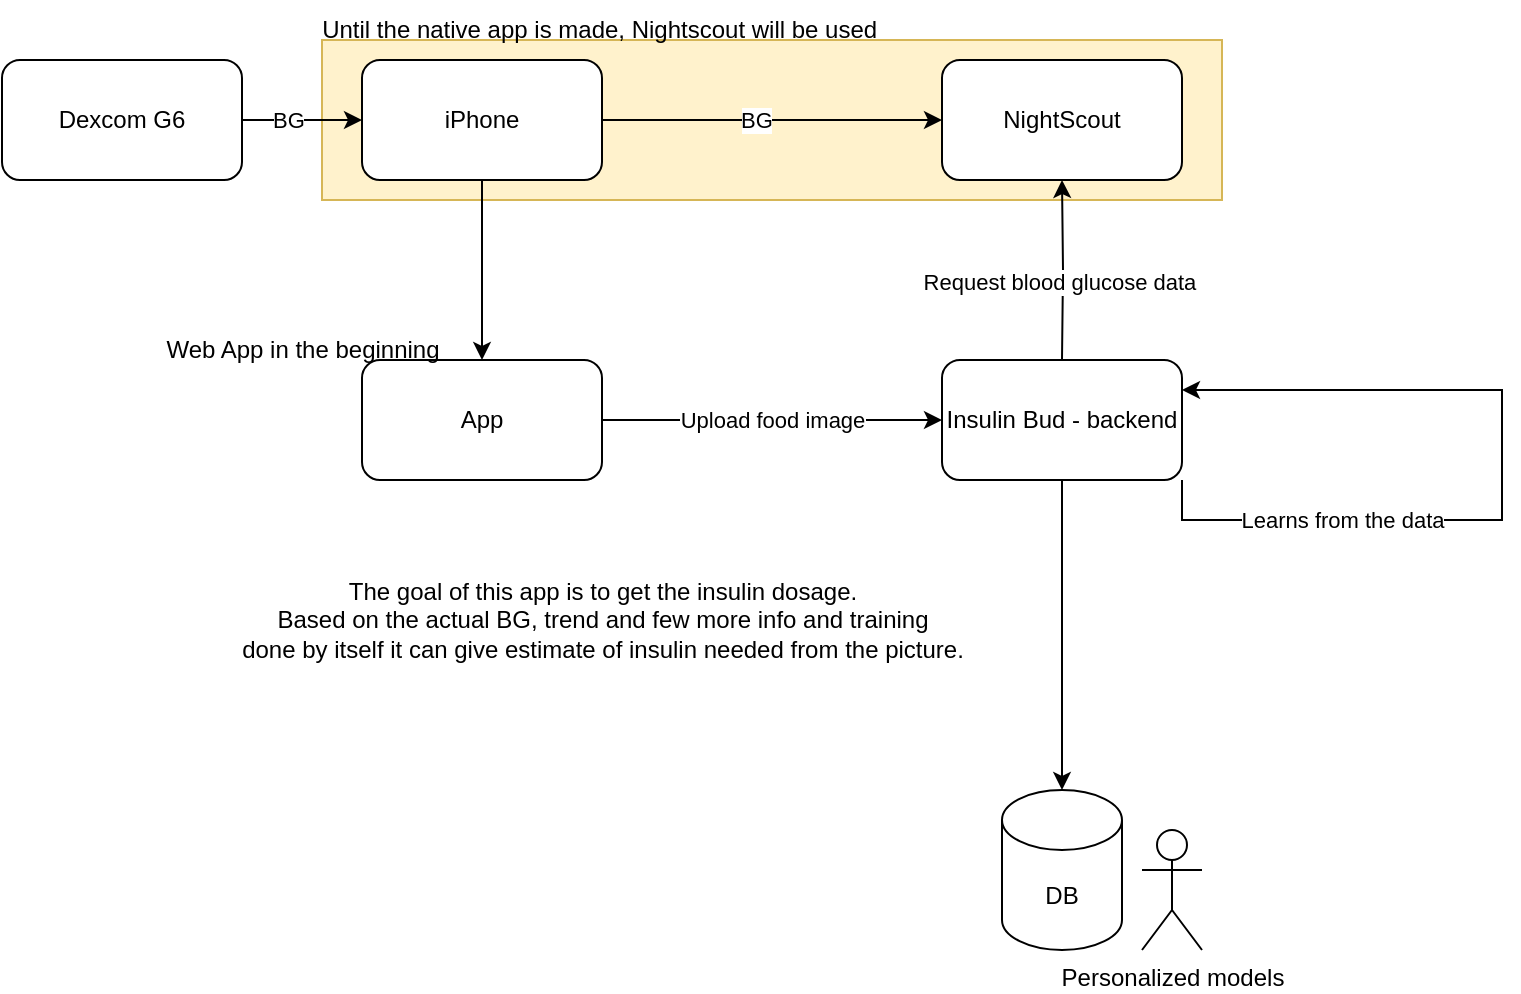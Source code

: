 <mxfile version="21.2.3" type="device">
  <diagram name="Stránka-1" id="YJDSDUfRnlZGT0mdk9gc">
    <mxGraphModel dx="1026" dy="664" grid="1" gridSize="10" guides="1" tooltips="1" connect="1" arrows="1" fold="1" page="1" pageScale="1" pageWidth="827" pageHeight="1169" math="0" shadow="0">
      <root>
        <mxCell id="0" />
        <mxCell id="1" parent="0" />
        <mxCell id="ZnJPQTCLaEPC_BCAwj07-6" value="" style="rounded=0;whiteSpace=wrap;html=1;fillColor=#fff2cc;strokeColor=#d6b656;" vertex="1" parent="1">
          <mxGeometry x="200" y="130" width="450" height="80" as="geometry" />
        </mxCell>
        <mxCell id="ZnJPQTCLaEPC_BCAwj07-3" value="" style="edgeStyle=orthogonalEdgeStyle;rounded=0;orthogonalLoop=1;jettySize=auto;html=1;" edge="1" parent="1" source="ZnJPQTCLaEPC_BCAwj07-1" target="ZnJPQTCLaEPC_BCAwj07-2">
          <mxGeometry relative="1" as="geometry" />
        </mxCell>
        <mxCell id="ZnJPQTCLaEPC_BCAwj07-15" value="BG" style="edgeLabel;html=1;align=center;verticalAlign=middle;resizable=0;points=[];" vertex="1" connectable="0" parent="ZnJPQTCLaEPC_BCAwj07-3">
          <mxGeometry x="-0.233" y="-2" relative="1" as="geometry">
            <mxPoint y="-2" as="offset" />
          </mxGeometry>
        </mxCell>
        <mxCell id="ZnJPQTCLaEPC_BCAwj07-1" value="Dexcom G6" style="rounded=1;whiteSpace=wrap;html=1;" vertex="1" parent="1">
          <mxGeometry x="40" y="140" width="120" height="60" as="geometry" />
        </mxCell>
        <mxCell id="ZnJPQTCLaEPC_BCAwj07-5" value="" style="edgeStyle=orthogonalEdgeStyle;rounded=0;orthogonalLoop=1;jettySize=auto;html=1;" edge="1" parent="1" source="ZnJPQTCLaEPC_BCAwj07-2" target="ZnJPQTCLaEPC_BCAwj07-4">
          <mxGeometry relative="1" as="geometry" />
        </mxCell>
        <mxCell id="ZnJPQTCLaEPC_BCAwj07-16" value="BG" style="edgeLabel;html=1;align=center;verticalAlign=middle;resizable=0;points=[];" vertex="1" connectable="0" parent="ZnJPQTCLaEPC_BCAwj07-5">
          <mxGeometry x="-0.1" y="2" relative="1" as="geometry">
            <mxPoint y="2" as="offset" />
          </mxGeometry>
        </mxCell>
        <mxCell id="ZnJPQTCLaEPC_BCAwj07-12" style="edgeStyle=orthogonalEdgeStyle;rounded=0;orthogonalLoop=1;jettySize=auto;html=1;" edge="1" parent="1" source="ZnJPQTCLaEPC_BCAwj07-2" target="ZnJPQTCLaEPC_BCAwj07-11">
          <mxGeometry relative="1" as="geometry" />
        </mxCell>
        <mxCell id="ZnJPQTCLaEPC_BCAwj07-2" value="iPhone" style="rounded=1;whiteSpace=wrap;html=1;" vertex="1" parent="1">
          <mxGeometry x="220" y="140" width="120" height="60" as="geometry" />
        </mxCell>
        <mxCell id="ZnJPQTCLaEPC_BCAwj07-4" value="NightScout" style="rounded=1;whiteSpace=wrap;html=1;" vertex="1" parent="1">
          <mxGeometry x="510" y="140" width="120" height="60" as="geometry" />
        </mxCell>
        <mxCell id="ZnJPQTCLaEPC_BCAwj07-7" value="Until the native app is made, Nightscout will be used&amp;nbsp;" style="text;html=1;align=center;verticalAlign=middle;resizable=0;points=[];autosize=1;strokeColor=none;fillColor=none;" vertex="1" parent="1">
          <mxGeometry x="190" y="110" width="300" height="30" as="geometry" />
        </mxCell>
        <mxCell id="ZnJPQTCLaEPC_BCAwj07-9" style="edgeStyle=orthogonalEdgeStyle;rounded=0;orthogonalLoop=1;jettySize=auto;html=1;" edge="1" parent="1" target="ZnJPQTCLaEPC_BCAwj07-4">
          <mxGeometry relative="1" as="geometry">
            <mxPoint x="570" y="290" as="sourcePoint" />
          </mxGeometry>
        </mxCell>
        <mxCell id="ZnJPQTCLaEPC_BCAwj07-10" value="Request blood glucose data&amp;nbsp;" style="edgeLabel;html=1;align=center;verticalAlign=middle;resizable=0;points=[];" vertex="1" connectable="0" parent="ZnJPQTCLaEPC_BCAwj07-9">
          <mxGeometry x="0.15" relative="1" as="geometry">
            <mxPoint y="12" as="offset" />
          </mxGeometry>
        </mxCell>
        <mxCell id="ZnJPQTCLaEPC_BCAwj07-20" style="edgeStyle=orthogonalEdgeStyle;rounded=0;orthogonalLoop=1;jettySize=auto;html=1;entryX=0.5;entryY=0;entryDx=0;entryDy=0;entryPerimeter=0;" edge="1" parent="1" source="ZnJPQTCLaEPC_BCAwj07-8" target="ZnJPQTCLaEPC_BCAwj07-18">
          <mxGeometry relative="1" as="geometry" />
        </mxCell>
        <mxCell id="ZnJPQTCLaEPC_BCAwj07-8" value="Insulin Bud - backend" style="rounded=1;whiteSpace=wrap;html=1;" vertex="1" parent="1">
          <mxGeometry x="510" y="290" width="120" height="60" as="geometry" />
        </mxCell>
        <mxCell id="ZnJPQTCLaEPC_BCAwj07-14" style="edgeStyle=orthogonalEdgeStyle;rounded=0;orthogonalLoop=1;jettySize=auto;html=1;entryX=0;entryY=0.5;entryDx=0;entryDy=0;" edge="1" parent="1" source="ZnJPQTCLaEPC_BCAwj07-11" target="ZnJPQTCLaEPC_BCAwj07-8">
          <mxGeometry relative="1" as="geometry" />
        </mxCell>
        <mxCell id="ZnJPQTCLaEPC_BCAwj07-17" value="Upload food image" style="edgeLabel;html=1;align=center;verticalAlign=middle;resizable=0;points=[];" vertex="1" connectable="0" parent="ZnJPQTCLaEPC_BCAwj07-14">
          <mxGeometry x="-0.233" y="1" relative="1" as="geometry">
            <mxPoint x="20" y="1" as="offset" />
          </mxGeometry>
        </mxCell>
        <mxCell id="ZnJPQTCLaEPC_BCAwj07-11" value="App" style="rounded=1;whiteSpace=wrap;html=1;" vertex="1" parent="1">
          <mxGeometry x="220" y="290" width="120" height="60" as="geometry" />
        </mxCell>
        <mxCell id="ZnJPQTCLaEPC_BCAwj07-13" value="Web App in the beginning" style="text;html=1;align=center;verticalAlign=middle;resizable=0;points=[];autosize=1;strokeColor=none;fillColor=none;" vertex="1" parent="1">
          <mxGeometry x="110" y="270" width="160" height="30" as="geometry" />
        </mxCell>
        <mxCell id="ZnJPQTCLaEPC_BCAwj07-18" value="DB" style="shape=cylinder3;whiteSpace=wrap;html=1;boundedLbl=1;backgroundOutline=1;size=15;" vertex="1" parent="1">
          <mxGeometry x="540" y="505" width="60" height="80" as="geometry" />
        </mxCell>
        <mxCell id="ZnJPQTCLaEPC_BCAwj07-19" value="Personalized models" style="shape=umlActor;verticalLabelPosition=bottom;verticalAlign=top;html=1;outlineConnect=0;" vertex="1" parent="1">
          <mxGeometry x="610" y="525" width="30" height="60" as="geometry" />
        </mxCell>
        <mxCell id="ZnJPQTCLaEPC_BCAwj07-21" style="edgeStyle=orthogonalEdgeStyle;rounded=0;orthogonalLoop=1;jettySize=auto;html=1;exitX=1;exitY=1;exitDx=0;exitDy=0;entryX=1;entryY=0.25;entryDx=0;entryDy=0;" edge="1" parent="1" source="ZnJPQTCLaEPC_BCAwj07-8" target="ZnJPQTCLaEPC_BCAwj07-8">
          <mxGeometry relative="1" as="geometry">
            <Array as="points">
              <mxPoint x="630" y="370" />
              <mxPoint x="790" y="370" />
              <mxPoint x="790" y="305" />
            </Array>
          </mxGeometry>
        </mxCell>
        <mxCell id="ZnJPQTCLaEPC_BCAwj07-22" value="Learns from the data" style="edgeLabel;html=1;align=center;verticalAlign=middle;resizable=0;points=[];" vertex="1" connectable="0" parent="ZnJPQTCLaEPC_BCAwj07-21">
          <mxGeometry x="-0.644" relative="1" as="geometry">
            <mxPoint x="28" as="offset" />
          </mxGeometry>
        </mxCell>
        <mxCell id="ZnJPQTCLaEPC_BCAwj07-23" value="The goal of this app is to get the insulin dosage. &lt;br&gt;Based on the actual BG, trend and few more info and training &lt;br&gt;done by itself it can give estimate of insulin needed from the picture." style="text;html=1;align=center;verticalAlign=middle;resizable=0;points=[];autosize=1;strokeColor=none;fillColor=none;" vertex="1" parent="1">
          <mxGeometry x="150" y="390" width="380" height="60" as="geometry" />
        </mxCell>
      </root>
    </mxGraphModel>
  </diagram>
</mxfile>
